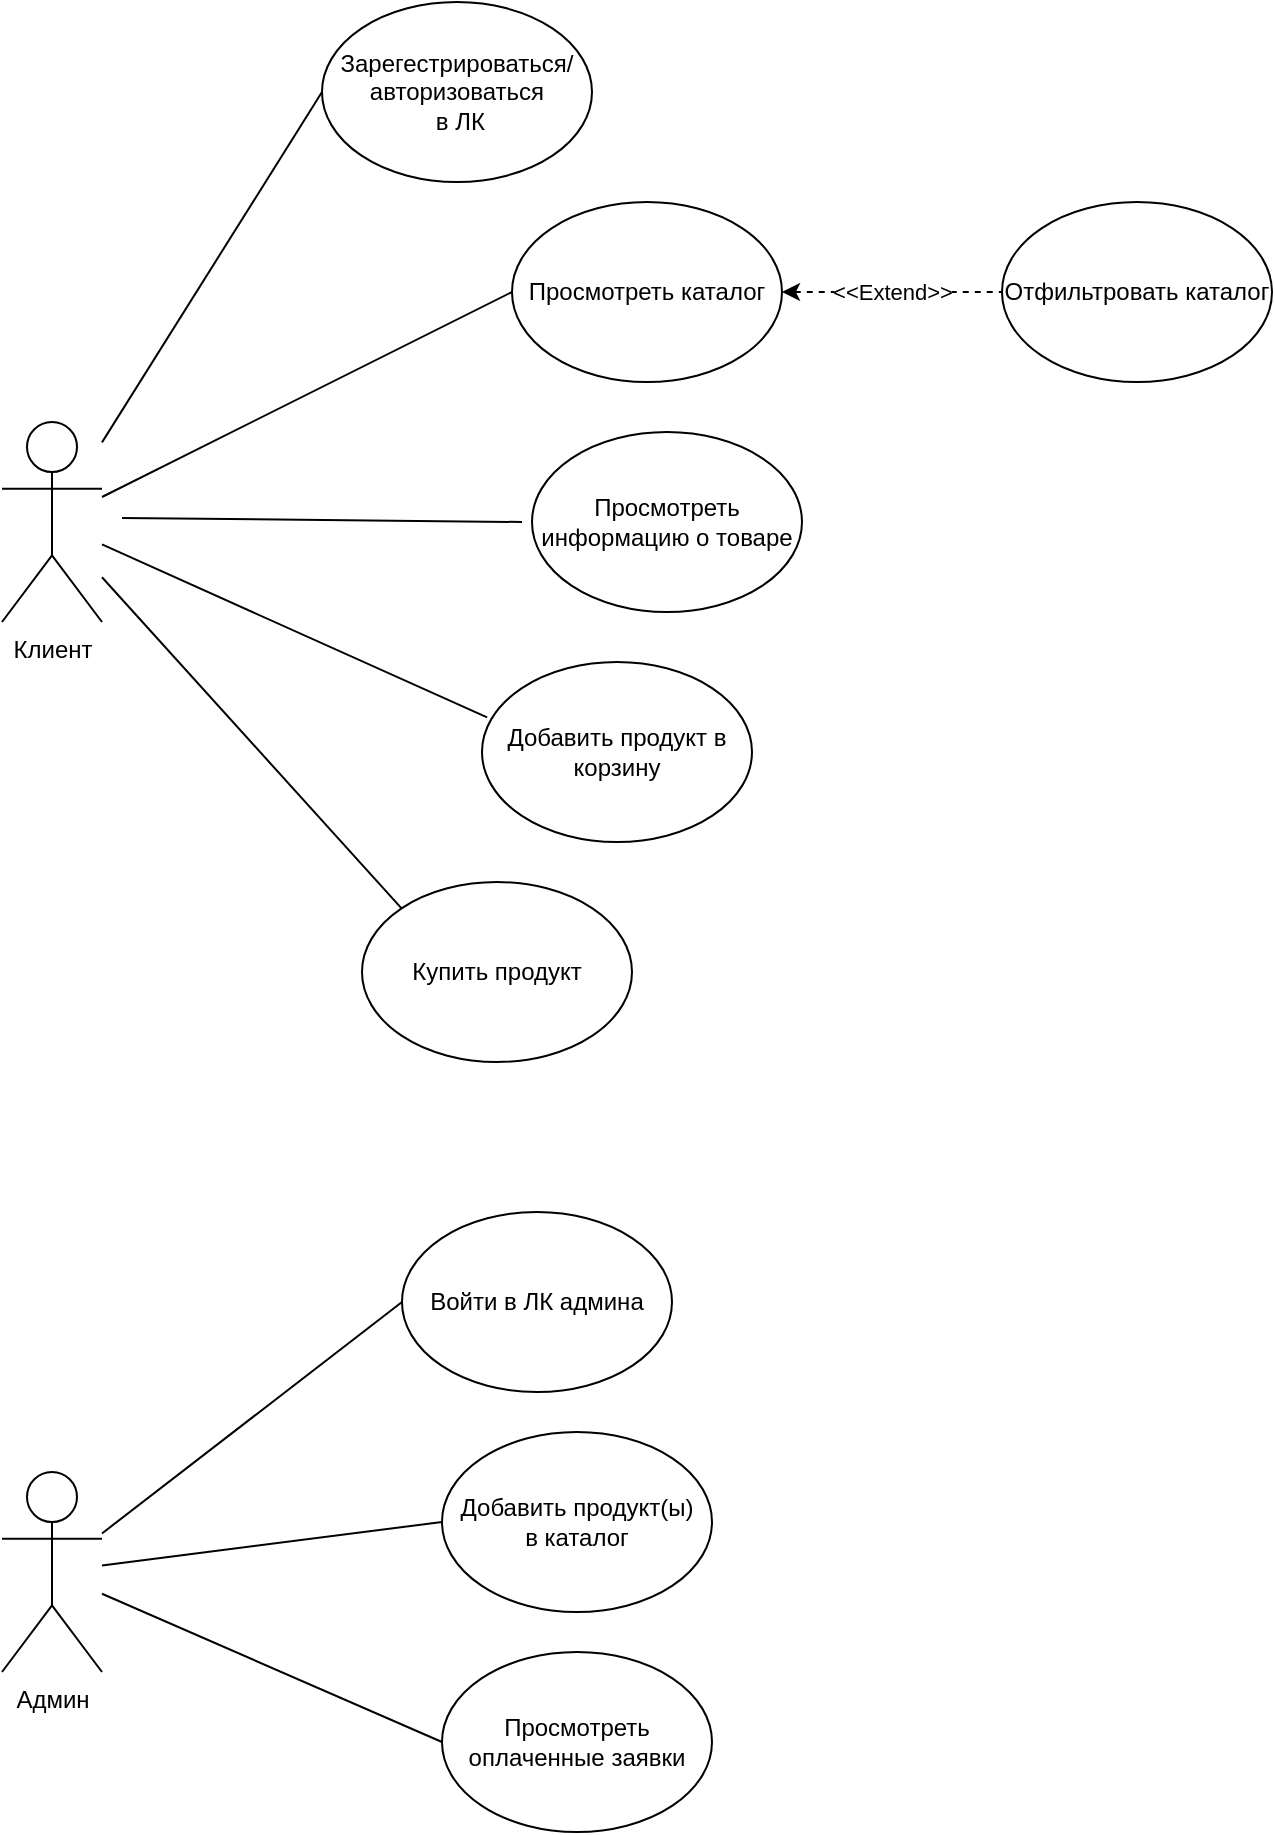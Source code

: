<mxfile version="24.4.0" type="github">
  <diagram id="C5RBs43oDa-KdzZeNtuy" name="Page-1">
    <mxGraphModel dx="1368" dy="2037" grid="1" gridSize="10" guides="1" tooltips="1" connect="1" arrows="1" fold="1" page="1" pageScale="1" pageWidth="827" pageHeight="1169" math="0" shadow="0">
      <root>
        <mxCell id="WIyWlLk6GJQsqaUBKTNV-0" />
        <mxCell id="WIyWlLk6GJQsqaUBKTNV-1" parent="WIyWlLk6GJQsqaUBKTNV-0" />
        <mxCell id="GXRfaDreQqY3jcw3frXu-4" style="rounded=0;orthogonalLoop=1;jettySize=auto;html=1;entryX=0;entryY=0.5;entryDx=0;entryDy=0;strokeColor=default;endArrow=none;endFill=0;" edge="1" parent="WIyWlLk6GJQsqaUBKTNV-1" source="GXRfaDreQqY3jcw3frXu-1" target="GXRfaDreQqY3jcw3frXu-3">
          <mxGeometry relative="1" as="geometry" />
        </mxCell>
        <mxCell id="GXRfaDreQqY3jcw3frXu-8" style="rounded=0;orthogonalLoop=1;jettySize=auto;html=1;entryX=0;entryY=0.5;entryDx=0;entryDy=0;endArrow=none;endFill=0;" edge="1" parent="WIyWlLk6GJQsqaUBKTNV-1" source="GXRfaDreQqY3jcw3frXu-1" target="GXRfaDreQqY3jcw3frXu-5">
          <mxGeometry relative="1" as="geometry" />
        </mxCell>
        <mxCell id="GXRfaDreQqY3jcw3frXu-1" value="Клиент" style="shape=umlActor;verticalLabelPosition=bottom;verticalAlign=top;html=1;outlineConnect=0;" vertex="1" parent="WIyWlLk6GJQsqaUBKTNV-1">
          <mxGeometry x="180" y="190" width="50" height="100" as="geometry" />
        </mxCell>
        <mxCell id="GXRfaDreQqY3jcw3frXu-2" value="Админ" style="shape=umlActor;verticalLabelPosition=bottom;verticalAlign=top;html=1;outlineConnect=0;" vertex="1" parent="WIyWlLk6GJQsqaUBKTNV-1">
          <mxGeometry x="180" y="715" width="50" height="100" as="geometry" />
        </mxCell>
        <mxCell id="GXRfaDreQqY3jcw3frXu-3" value="Зарегестрироваться/авторизоваться&lt;br&gt;&amp;nbsp;в ЛК" style="ellipse;whiteSpace=wrap;html=1;" vertex="1" parent="WIyWlLk6GJQsqaUBKTNV-1">
          <mxGeometry x="340" y="-20" width="135" height="90" as="geometry" />
        </mxCell>
        <mxCell id="GXRfaDreQqY3jcw3frXu-5" value="Просмотреть каталог" style="ellipse;whiteSpace=wrap;html=1;" vertex="1" parent="WIyWlLk6GJQsqaUBKTNV-1">
          <mxGeometry x="435" y="80" width="135" height="90" as="geometry" />
        </mxCell>
        <mxCell id="GXRfaDreQqY3jcw3frXu-6" value="Отфильтровать каталог" style="ellipse;whiteSpace=wrap;html=1;" vertex="1" parent="WIyWlLk6GJQsqaUBKTNV-1">
          <mxGeometry x="680" y="80" width="135" height="90" as="geometry" />
        </mxCell>
        <mxCell id="GXRfaDreQqY3jcw3frXu-7" value="Купить продукт" style="ellipse;whiteSpace=wrap;html=1;" vertex="1" parent="WIyWlLk6GJQsqaUBKTNV-1">
          <mxGeometry x="360" y="420" width="135" height="90" as="geometry" />
        </mxCell>
        <mxCell id="GXRfaDreQqY3jcw3frXu-10" style="rounded=0;orthogonalLoop=1;jettySize=auto;html=1;entryX=0;entryY=0;entryDx=0;entryDy=0;endArrow=none;endFill=0;" edge="1" parent="WIyWlLk6GJQsqaUBKTNV-1" source="GXRfaDreQqY3jcw3frXu-1" target="GXRfaDreQqY3jcw3frXu-7">
          <mxGeometry relative="1" as="geometry">
            <mxPoint x="250" y="250" as="sourcePoint" />
            <mxPoint x="490" y="295" as="targetPoint" />
          </mxGeometry>
        </mxCell>
        <mxCell id="GXRfaDreQqY3jcw3frXu-12" value="Просмотреть информацию о товаре" style="ellipse;whiteSpace=wrap;html=1;" vertex="1" parent="WIyWlLk6GJQsqaUBKTNV-1">
          <mxGeometry x="445" y="195" width="135" height="90" as="geometry" />
        </mxCell>
        <mxCell id="GXRfaDreQqY3jcw3frXu-14" value="Добавить продукт в корзину" style="ellipse;whiteSpace=wrap;html=1;" vertex="1" parent="WIyWlLk6GJQsqaUBKTNV-1">
          <mxGeometry x="420" y="310" width="135" height="90" as="geometry" />
        </mxCell>
        <mxCell id="GXRfaDreQqY3jcw3frXu-15" style="rounded=0;orthogonalLoop=1;jettySize=auto;html=1;entryX=0.019;entryY=0.308;entryDx=0;entryDy=0;endArrow=none;endFill=0;entryPerimeter=0;" edge="1" parent="WIyWlLk6GJQsqaUBKTNV-1" source="GXRfaDreQqY3jcw3frXu-1" target="GXRfaDreQqY3jcw3frXu-14">
          <mxGeometry relative="1" as="geometry">
            <mxPoint x="240" y="261" as="sourcePoint" />
            <mxPoint x="440" y="345" as="targetPoint" />
          </mxGeometry>
        </mxCell>
        <mxCell id="GXRfaDreQqY3jcw3frXu-16" value="Войти в ЛК админа" style="ellipse;whiteSpace=wrap;html=1;" vertex="1" parent="WIyWlLk6GJQsqaUBKTNV-1">
          <mxGeometry x="380" y="585" width="135" height="90" as="geometry" />
        </mxCell>
        <mxCell id="GXRfaDreQqY3jcw3frXu-17" style="rounded=0;orthogonalLoop=1;jettySize=auto;html=1;entryX=0;entryY=0.5;entryDx=0;entryDy=0;endArrow=none;endFill=0;" edge="1" parent="WIyWlLk6GJQsqaUBKTNV-1" source="GXRfaDreQqY3jcw3frXu-2" target="GXRfaDreQqY3jcw3frXu-16">
          <mxGeometry relative="1" as="geometry">
            <mxPoint x="240" y="725" as="sourcePoint" />
            <mxPoint x="330" y="428" as="targetPoint" />
          </mxGeometry>
        </mxCell>
        <mxCell id="GXRfaDreQqY3jcw3frXu-20" value="" style="endArrow=none;dashed=1;html=1;rounded=0;entryX=0;entryY=0.5;entryDx=0;entryDy=0;exitX=1;exitY=0.5;exitDx=0;exitDy=0;endFill=0;startArrow=classic;startFill=1;" edge="1" parent="WIyWlLk6GJQsqaUBKTNV-1" source="GXRfaDreQqY3jcw3frXu-5" target="GXRfaDreQqY3jcw3frXu-6">
          <mxGeometry width="50" height="50" relative="1" as="geometry">
            <mxPoint x="440" y="130" as="sourcePoint" />
            <mxPoint x="490" y="80" as="targetPoint" />
          </mxGeometry>
        </mxCell>
        <mxCell id="GXRfaDreQqY3jcw3frXu-22" value="&amp;lt;&amp;lt;Extend&amp;gt;&amp;gt;" style="edgeLabel;html=1;align=center;verticalAlign=middle;resizable=0;points=[];rotation=0;" vertex="1" connectable="0" parent="GXRfaDreQqY3jcw3frXu-20">
          <mxGeometry relative="1" as="geometry">
            <mxPoint as="offset" />
          </mxGeometry>
        </mxCell>
        <mxCell id="GXRfaDreQqY3jcw3frXu-23" style="rounded=0;orthogonalLoop=1;jettySize=auto;html=1;endArrow=none;endFill=0;" edge="1" parent="WIyWlLk6GJQsqaUBKTNV-1">
          <mxGeometry relative="1" as="geometry">
            <mxPoint x="240" y="238" as="sourcePoint" />
            <mxPoint x="440" y="240" as="targetPoint" />
          </mxGeometry>
        </mxCell>
        <mxCell id="GXRfaDreQqY3jcw3frXu-24" value="Добавить продукт(ы) &lt;br&gt;в каталог" style="ellipse;whiteSpace=wrap;html=1;" vertex="1" parent="WIyWlLk6GJQsqaUBKTNV-1">
          <mxGeometry x="400" y="695" width="135" height="90" as="geometry" />
        </mxCell>
        <mxCell id="GXRfaDreQqY3jcw3frXu-25" style="rounded=0;orthogonalLoop=1;jettySize=auto;html=1;entryX=0;entryY=0.5;entryDx=0;entryDy=0;endArrow=none;endFill=0;" edge="1" parent="WIyWlLk6GJQsqaUBKTNV-1" source="GXRfaDreQqY3jcw3frXu-2" target="GXRfaDreQqY3jcw3frXu-24">
          <mxGeometry relative="1" as="geometry">
            <mxPoint x="240" y="735" as="sourcePoint" />
            <mxPoint x="340" y="650" as="targetPoint" />
          </mxGeometry>
        </mxCell>
        <mxCell id="GXRfaDreQqY3jcw3frXu-26" value="Просмотреть оплаченные заявки" style="ellipse;whiteSpace=wrap;html=1;" vertex="1" parent="WIyWlLk6GJQsqaUBKTNV-1">
          <mxGeometry x="400" y="805" width="135" height="90" as="geometry" />
        </mxCell>
        <mxCell id="GXRfaDreQqY3jcw3frXu-27" style="rounded=0;orthogonalLoop=1;jettySize=auto;html=1;entryX=0;entryY=0.5;entryDx=0;entryDy=0;endArrow=none;endFill=0;" edge="1" parent="WIyWlLk6GJQsqaUBKTNV-1" source="GXRfaDreQqY3jcw3frXu-2" target="GXRfaDreQqY3jcw3frXu-26">
          <mxGeometry relative="1" as="geometry">
            <mxPoint x="230" y="725" as="sourcePoint" />
            <mxPoint x="424" y="740" as="targetPoint" />
          </mxGeometry>
        </mxCell>
      </root>
    </mxGraphModel>
  </diagram>
</mxfile>
